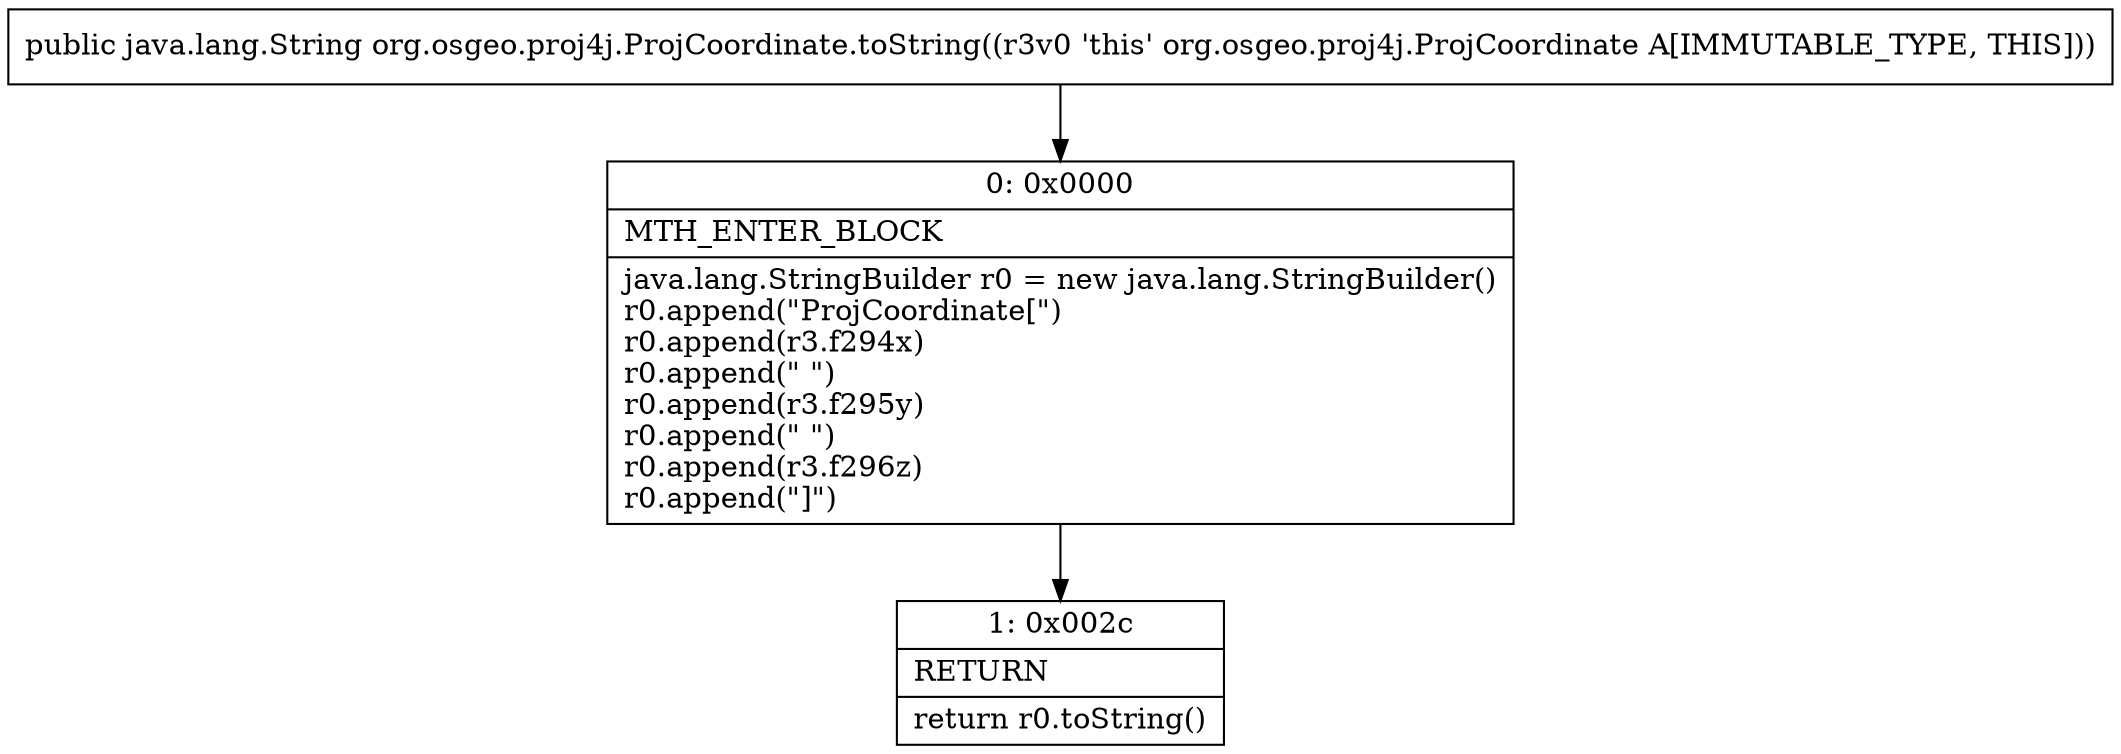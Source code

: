 digraph "CFG fororg.osgeo.proj4j.ProjCoordinate.toString()Ljava\/lang\/String;" {
Node_0 [shape=record,label="{0\:\ 0x0000|MTH_ENTER_BLOCK\l|java.lang.StringBuilder r0 = new java.lang.StringBuilder()\lr0.append(\"ProjCoordinate[\")\lr0.append(r3.f294x)\lr0.append(\" \")\lr0.append(r3.f295y)\lr0.append(\" \")\lr0.append(r3.f296z)\lr0.append(\"]\")\l}"];
Node_1 [shape=record,label="{1\:\ 0x002c|RETURN\l|return r0.toString()\l}"];
MethodNode[shape=record,label="{public java.lang.String org.osgeo.proj4j.ProjCoordinate.toString((r3v0 'this' org.osgeo.proj4j.ProjCoordinate A[IMMUTABLE_TYPE, THIS])) }"];
MethodNode -> Node_0;
Node_0 -> Node_1;
}

